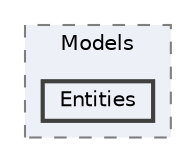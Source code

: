 digraph "Web/Modules/EleWise.ELMA.KPI.Web/Models/Entities"
{
 // LATEX_PDF_SIZE
  bgcolor="transparent";
  edge [fontname=Helvetica,fontsize=10,labelfontname=Helvetica,labelfontsize=10];
  node [fontname=Helvetica,fontsize=10,shape=box,height=0.2,width=0.4];
  compound=true
  subgraph clusterdir_f6b6688ac3dd9a2701372e5777fc6b3c {
    graph [ bgcolor="#edf0f7", pencolor="grey50", label="Models", fontname=Helvetica,fontsize=10 style="filled,dashed", URL="dir_f6b6688ac3dd9a2701372e5777fc6b3c.html",tooltip=""]
  dir_50f46e32829404551292174da66cd311 [label="Entities", fillcolor="#edf0f7", color="grey25", style="filled,bold", URL="dir_50f46e32829404551292174da66cd311.html",tooltip=""];
  }
}
